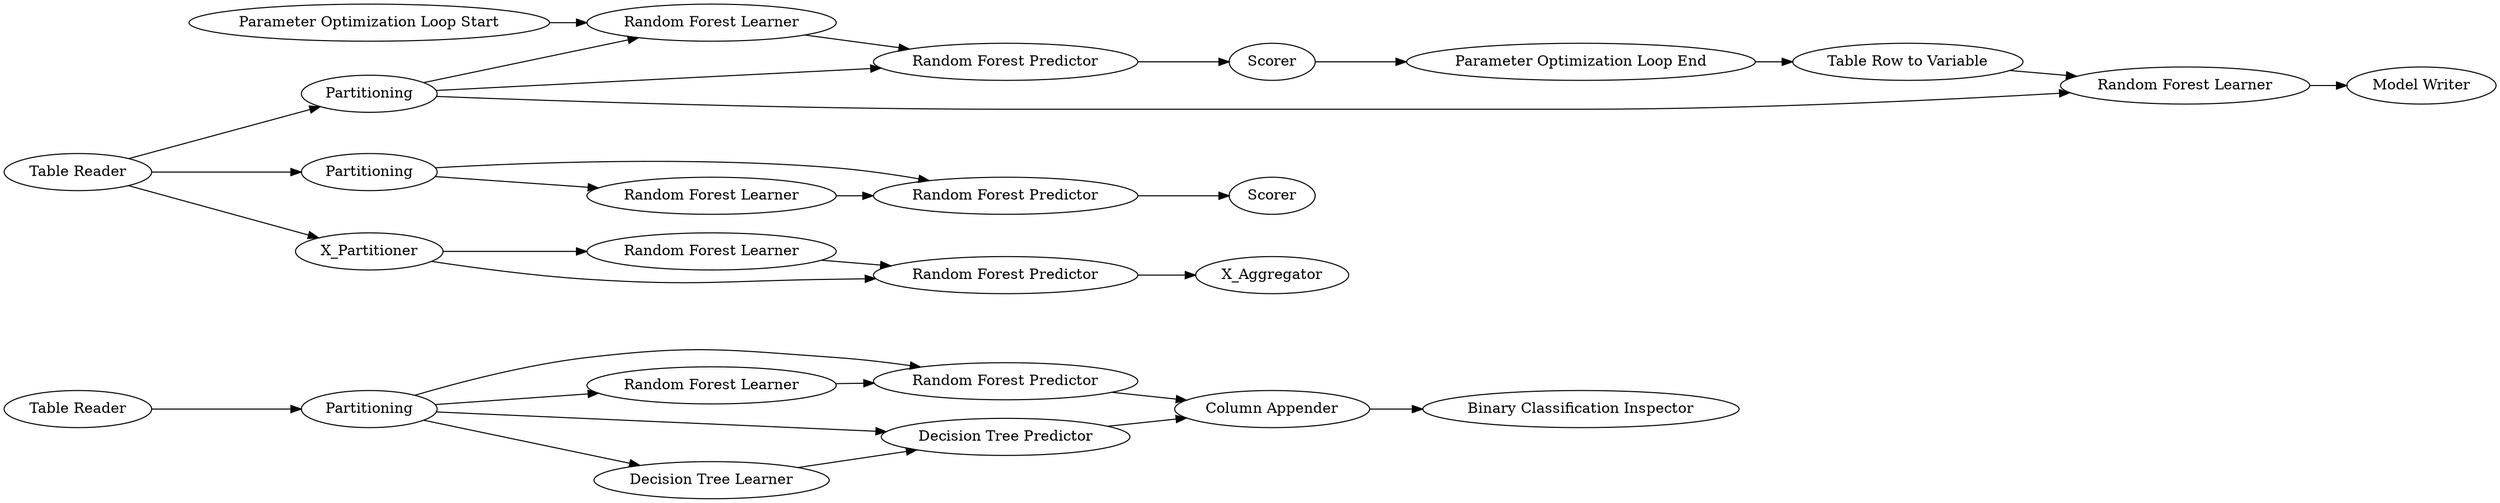 digraph {
	66 -> 68
	26 -> 57
	78 -> 66
	62 -> 34
	66 -> 76
	57 -> 58
	56 -> 61
	59 -> 60
	73 -> 40
	63 -> 64
	73 -> 2
	76 -> 74
	58 -> 62
	55 -> 56
	68 -> 74
	73 -> 26
	40 -> 56
	26 -> 64
	2 -> 59
	66 -> 67
	26 -> 58
	33 -> 57
	60 -> 36
	64 -> 65
	40 -> 55
	75 -> 76
	67 -> 68
	66 -> 75
	34 -> 63
	2 -> 60
	74 -> 71
	57 [label="Random Forest Learner"]
	55 [label="Random Forest Learner"]
	26 [label=Partitioning]
	58 [label="Random Forest Predictor"]
	74 [label="Column Appender"]
	78 [label="Table Reader"]
	64 [label="Random Forest Learner"]
	56 [label="Random Forest Predictor"]
	75 [label="Decision Tree Learner"]
	59 [label="Random Forest Learner"]
	68 [label="Random Forest Predictor"]
	67 [label="Random Forest Learner"]
	63 [label="Table Row to Variable"]
	61 [label=Scorer]
	76 [label="Decision Tree Predictor"]
	73 [label="Table Reader"]
	60 [label="Random Forest Predictor"]
	34 [label="Parameter Optimization Loop End"]
	62 [label=Scorer]
	66 [label=Partitioning]
	65 [label="Model Writer"]
	36 [label=X_Aggregator]
	71 [label="Binary Classification Inspector"]
	40 [label=Partitioning]
	33 [label="Parameter Optimization Loop Start"]
	2 [label=X_Partitioner]
	rankdir=LR
}
